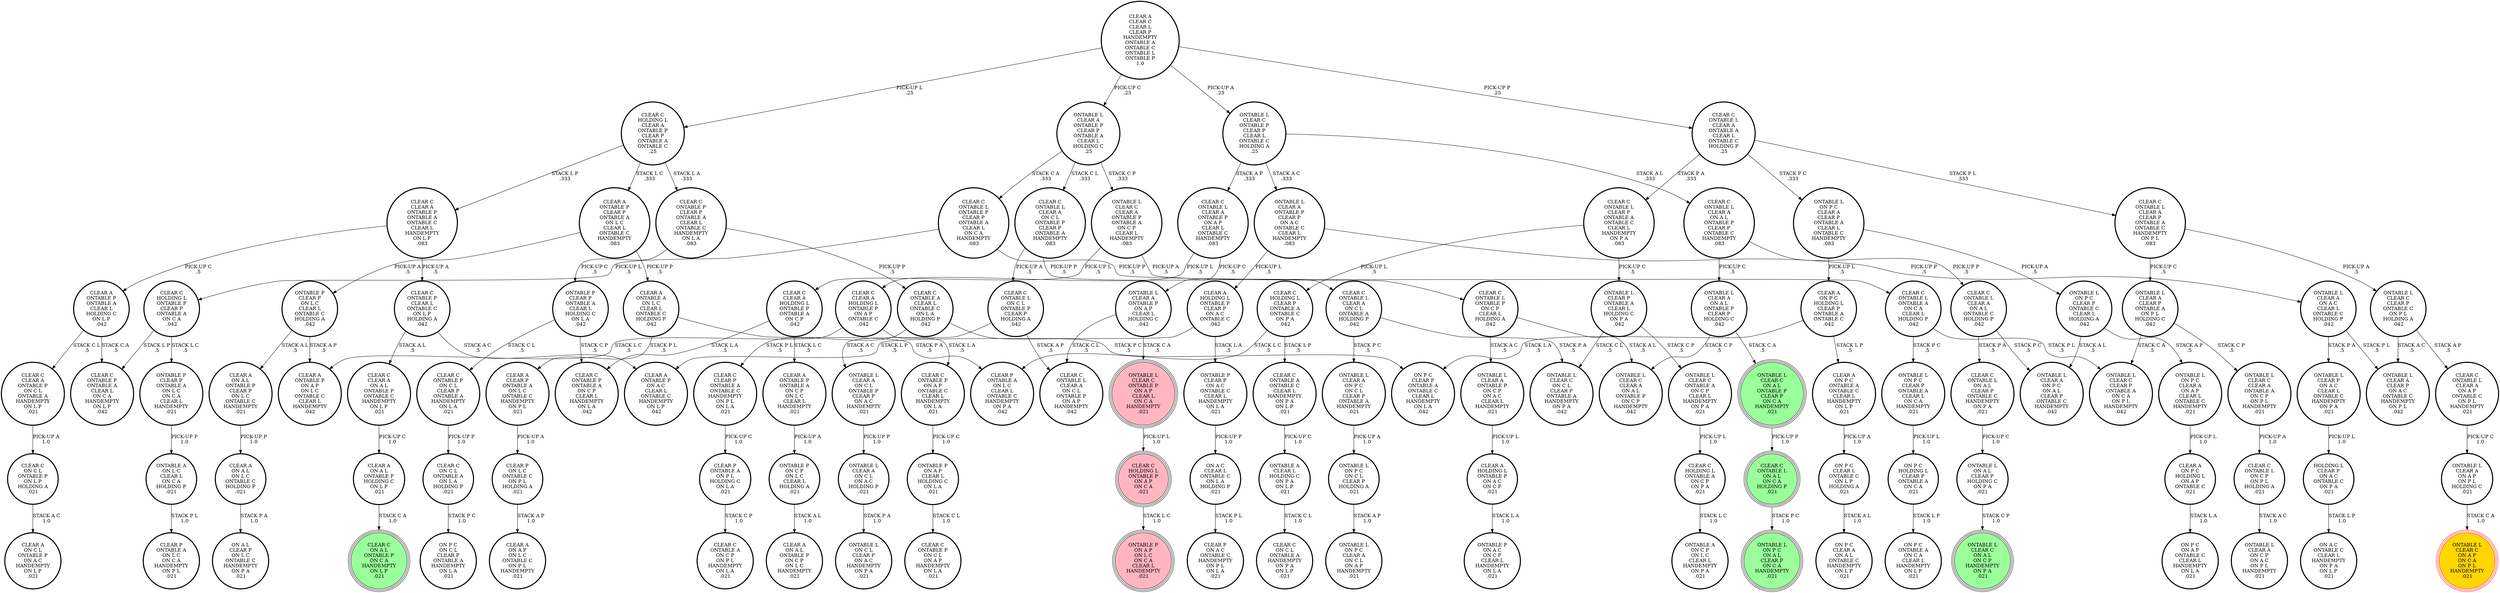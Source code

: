 digraph {
"CLEAR C\nCLEAR A\nONTABLE P\nONTABLE A\nONTABLE C\nCLEAR L\nHANDEMPTY\nON L P\n.083\n" -> "CLEAR A\nONTABLE P\nONTABLE A\nCLEAR L\nHOLDING C\nON L P\n.042\n"[label="PICK-UP C\n.5\n"];
"CLEAR C\nCLEAR A\nONTABLE P\nONTABLE A\nONTABLE C\nCLEAR L\nHANDEMPTY\nON L P\n.083\n" -> "CLEAR C\nONTABLE P\nCLEAR L\nONTABLE C\nON L P\nHOLDING A\n.042\n"[label="PICK-UP A\n.5\n"];
"ONTABLE L\nON P C\nCLEAR A\nCLEAR P\nONTABLE A\nCLEAR L\nONTABLE C\nHANDEMPTY\n.083\n" -> "ONTABLE L\nON P C\nCLEAR P\nONTABLE C\nCLEAR L\nHOLDING A\n.042\n"[label="PICK-UP A\n.5\n"];
"ONTABLE L\nON P C\nCLEAR A\nCLEAR P\nONTABLE A\nCLEAR L\nONTABLE C\nHANDEMPTY\n.083\n" -> "CLEAR A\nON P C\nHOLDING L\nCLEAR P\nONTABLE A\nONTABLE C\n.042\n"[label="PICK-UP L\n.5\n"];
"ONTABLE L\nCLEAR A\nON C L\nONTABLE P\nCLEAR P\nON A C\nHANDEMPTY\n.021\n" -> "ONTABLE L\nCLEAR A\nON C L\nON A C\nHOLDING P\n.021\n"[label="PICK-UP P\n1.0\n"];
"CLEAR A\nON A L\nON L C\nONTABLE C\nHOLDING P\n.021\n" -> "ON A L\nCLEAR P\nON L C\nONTABLE C\nHANDEMPTY\nON P A\n.021\n"[label="STACK P A\n1.0\n"];
"CLEAR C\nONTABLE L\nCLEAR P\nONTABLE A\nONTABLE C\nCLEAR L\nHANDEMPTY\nON P A\n.083\n" -> "ONTABLE L\nCLEAR P\nONTABLE A\nCLEAR L\nHOLDING C\nON P A\n.042\n"[label="PICK-UP C\n.5\n"];
"CLEAR C\nONTABLE L\nCLEAR P\nONTABLE A\nONTABLE C\nCLEAR L\nHANDEMPTY\nON P A\n.083\n" -> "CLEAR C\nHOLDING L\nCLEAR P\nONTABLE A\nONTABLE C\nON P A\n.042\n"[label="PICK-UP L\n.5\n"];
"ON P C\nCLEAR L\nONTABLE C\nON L P\nHOLDING A\n.021\n" -> "ON P C\nCLEAR A\nON A L\nONTABLE C\nHANDEMPTY\nON L P\n.021\n"[label="STACK A L\n1.0\n"];
"ONTABLE L\nCLEAR C\nON A L\nONTABLE P\nCLEAR P\nON C A\nHANDEMPTY\n.021\n" -> "CLEAR C\nONTABLE L\nON A L\nON C A\nHOLDING P\n.021\n"[label="PICK-UP P\n1.0\n"];
"ONTABLE L\nCLEAR C\nCLEAR P\nONTABLE C\nON P L\nHOLDING A\n.042\n" -> "ONTABLE L\nCLEAR A\nCLEAR P\nON A C\nONTABLE C\nHANDEMPTY\nON P L\n.042\n"[label="STACK A C\n.5\n"];
"ONTABLE L\nCLEAR C\nCLEAR P\nONTABLE C\nON P L\nHOLDING A\n.042\n" -> "CLEAR C\nONTABLE L\nCLEAR A\nON A P\nONTABLE C\nON P L\nHANDEMPTY\n.021\n"[label="STACK A P\n.5\n"];
"ONTABLE L\nCLEAR A\nONTABLE P\nCLEAR P\nON A C\nONTABLE C\nCLEAR L\nHANDEMPTY\n.083\n" -> "CLEAR A\nHOLDING L\nONTABLE P\nCLEAR P\nON A C\nONTABLE C\n.042\n"[label="PICK-UP L\n.5\n"];
"ONTABLE L\nCLEAR A\nONTABLE P\nCLEAR P\nON A C\nONTABLE C\nCLEAR L\nHANDEMPTY\n.083\n" -> "ONTABLE L\nCLEAR A\nON A C\nCLEAR L\nONTABLE C\nHOLDING P\n.042\n"[label="PICK-UP P\n.5\n"];
"ONTABLE A\nCLEAR L\nHOLDING C\nON P A\nON L P\n.021\n" -> "CLEAR C\nON C L\nONTABLE A\nHANDEMPTY\nON P A\nON L P\n.021\n"[label="STACK C L\n1.0\n"];
"ONTABLE L\nON P C\nCLEAR P\nONTABLE C\nCLEAR L\nHOLDING A\n.042\n" -> "ONTABLE L\nCLEAR A\nON P C\nON A L\nCLEAR P\nONTABLE C\nHANDEMPTY\n.042\n"[label="STACK A L\n.5\n"];
"ONTABLE L\nON P C\nCLEAR P\nONTABLE C\nCLEAR L\nHOLDING A\n.042\n" -> "ONTABLE L\nON P C\nCLEAR A\nON A P\nCLEAR L\nONTABLE C\nHANDEMPTY\n.021\n"[label="STACK A P\n.5\n"];
"CLEAR C\nON C L\nONTABLE P\nON L P\nHOLDING A\n.021\n" -> "CLEAR A\nON C L\nONTABLE P\nON A C\nHANDEMPTY\nON L P\n.021\n"[label="STACK A C\n1.0\n"];
"CLEAR C\nHOLDING L\nCLEAR A\nONTABLE P\nCLEAR P\nONTABLE A\nONTABLE C\n.25\n" -> "CLEAR A\nONTABLE P\nCLEAR P\nONTABLE A\nON L C\nCLEAR L\nONTABLE C\nHANDEMPTY\n.083\n"[label="STACK L C\n.333\n"];
"CLEAR C\nHOLDING L\nCLEAR A\nONTABLE P\nCLEAR P\nONTABLE A\nONTABLE C\n.25\n" -> "CLEAR C\nCLEAR A\nONTABLE P\nONTABLE A\nONTABLE C\nCLEAR L\nHANDEMPTY\nON L P\n.083\n"[label="STACK L P\n.333\n"];
"CLEAR C\nHOLDING L\nCLEAR A\nONTABLE P\nCLEAR P\nONTABLE A\nONTABLE C\n.25\n" -> "CLEAR C\nONTABLE P\nCLEAR P\nONTABLE A\nCLEAR L\nONTABLE C\nHANDEMPTY\nON L A\n.083\n"[label="STACK L A\n.333\n"];
"CLEAR C\nHOLDING L\nONTABLE P\nON A P\nON C A\n.021\n" -> "ONTABLE P\nON A P\nON L C\nON C A\nCLEAR L\nHANDEMPTY\n.021\n"[label="STACK L C\n1.0\n"];
"CLEAR P\nON L C\nONTABLE C\nON P L\nHOLDING A\n.021\n" -> "CLEAR A\nON A P\nON L C\nONTABLE C\nON P L\nHANDEMPTY\n.021\n"[label="STACK A P\n1.0\n"];
"CLEAR C\nONTABLE L\nCLEAR A\nON A L\nONTABLE C\nHOLDING P\n.042\n" -> "ONTABLE L\nCLEAR A\nON P C\nON A L\nCLEAR P\nONTABLE C\nHANDEMPTY\n.042\n"[label="STACK P C\n.5\n"];
"CLEAR C\nONTABLE L\nCLEAR A\nON A L\nONTABLE C\nHOLDING P\n.042\n" -> "CLEAR C\nONTABLE L\nON A L\nCLEAR P\nONTABLE C\nHANDEMPTY\nON P A\n.021\n"[label="STACK P A\n.5\n"];
"CLEAR C\nONTABLE L\nCLEAR A\nON A L\nONTABLE P\nCLEAR P\nONTABLE C\nHANDEMPTY\n.083\n" -> "ONTABLE L\nCLEAR A\nON A L\nONTABLE P\nCLEAR P\nHOLDING C\n.042\n"[label="PICK-UP C\n.5\n"];
"CLEAR C\nONTABLE L\nCLEAR A\nON A L\nONTABLE P\nCLEAR P\nONTABLE C\nHANDEMPTY\n.083\n" -> "CLEAR C\nONTABLE L\nCLEAR A\nON A L\nONTABLE C\nHOLDING P\n.042\n"[label="PICK-UP P\n.5\n"];
"CLEAR C\nHOLDING L\nONTABLE P\nCLEAR P\nONTABLE A\nON C A\n.042\n" -> "CLEAR C\nONTABLE P\nONTABLE A\nCLEAR L\nON C A\nHANDEMPTY\nON L P\n.042\n"[label="STACK L P\n.5\n"];
"CLEAR C\nHOLDING L\nONTABLE P\nCLEAR P\nONTABLE A\nON C A\n.042\n" -> "ONTABLE P\nCLEAR P\nONTABLE A\nON L C\nON C A\nCLEAR L\nHANDEMPTY\n.021\n"[label="STACK L C\n.5\n"];
"ONTABLE L\nON A L\nCLEAR P\nHOLDING C\nON P A\n.021\n" -> "ONTABLE L\nCLEAR C\nON A L\nON C P\nHANDEMPTY\nON P A\n.021\n"[label="STACK C P\n1.0\n"];
"CLEAR A\nCLEAR C\nCLEAR L\nCLEAR P\nHANDEMPTY\nONTABLE A\nONTABLE C\nONTABLE L\nONTABLE P\n1.0\n" -> "ONTABLE L\nCLEAR A\nONTABLE P\nCLEAR P\nONTABLE A\nCLEAR L\nHOLDING C\n.25\n"[label="PICK-UP C\n.25\n"];
"CLEAR A\nCLEAR C\nCLEAR L\nCLEAR P\nHANDEMPTY\nONTABLE A\nONTABLE C\nONTABLE L\nONTABLE P\n1.0\n" -> "CLEAR C\nHOLDING L\nCLEAR A\nONTABLE P\nCLEAR P\nONTABLE A\nONTABLE C\n.25\n"[label="PICK-UP L\n.25\n"];
"CLEAR A\nCLEAR C\nCLEAR L\nCLEAR P\nHANDEMPTY\nONTABLE A\nONTABLE C\nONTABLE L\nONTABLE P\n1.0\n" -> "ONTABLE L\nCLEAR C\nONTABLE P\nCLEAR P\nCLEAR L\nONTABLE C\nHOLDING A\n.25\n"[label="PICK-UP A\n.25\n"];
"CLEAR A\nCLEAR C\nCLEAR L\nCLEAR P\nHANDEMPTY\nONTABLE A\nONTABLE C\nONTABLE L\nONTABLE P\n1.0\n" -> "CLEAR C\nONTABLE L\nCLEAR A\nONTABLE A\nCLEAR L\nONTABLE C\nHOLDING P\n.25\n"[label="PICK-UP P\n.25\n"];
"CLEAR A\nONTABLE A\nON L C\nCLEAR L\nONTABLE C\nHOLDING P\n.042\n" -> "CLEAR P\nONTABLE A\nON L C\nCLEAR L\nONTABLE C\nHANDEMPTY\nON P A\n.042\n"[label="STACK P A\n.5\n"];
"CLEAR A\nONTABLE A\nON L C\nCLEAR L\nONTABLE C\nHOLDING P\n.042\n" -> "CLEAR A\nCLEAR P\nONTABLE A\nON L C\nONTABLE C\nHANDEMPTY\nON P L\n.021\n"[label="STACK P L\n.5\n"];
"CLEAR C\nCLEAR A\nON A L\nONTABLE P\nONTABLE C\nHANDEMPTY\nON L P\n.021\n" -> "CLEAR A\nON A L\nONTABLE P\nHOLDING C\nON L P\n.021\n"[label="PICK-UP C\n1.0\n"];
"ON A C\nCLEAR L\nONTABLE C\nON L A\nHOLDING P\n.021\n" -> "CLEAR P\nON A C\nONTABLE C\nHANDEMPTY\nON P L\nON L A\n.021\n"[label="STACK P L\n1.0\n"];
"ONTABLE L\nCLEAR C\nONTABLE A\nON C P\nCLEAR L\nHANDEMPTY\nON P A\n.021\n" -> "CLEAR C\nHOLDING L\nONTABLE A\nON C P\nON P A\n.021\n"[label="PICK-UP L\n1.0\n"];
"ONTABLE L\nCLEAR P\nONTABLE A\nCLEAR L\nHOLDING C\nON P A\n.042\n" -> "ONTABLE L\nCLEAR C\nON C L\nCLEAR P\nONTABLE A\nHANDEMPTY\nON P A\n.042\n"[label="STACK C L\n.5\n"];
"ONTABLE L\nCLEAR P\nONTABLE A\nCLEAR L\nHOLDING C\nON P A\n.042\n" -> "ONTABLE L\nCLEAR C\nONTABLE A\nON C P\nCLEAR L\nHANDEMPTY\nON P A\n.021\n"[label="STACK C P\n.5\n"];
"CLEAR C\nCLEAR A\nONTABLE P\nON C L\nONTABLE A\nHANDEMPTY\nON L P\n.021\n" -> "CLEAR C\nON C L\nONTABLE P\nON L P\nHOLDING A\n.021\n"[label="PICK-UP A\n1.0\n"];
"ONTABLE L\nCLEAR A\nONTABLE P\nCLEAR P\nONTABLE A\nCLEAR L\nHOLDING C\n.25\n" -> "CLEAR C\nONTABLE L\nCLEAR A\nON C L\nONTABLE P\nCLEAR P\nONTABLE A\nHANDEMPTY\n.083\n"[label="STACK C L\n.333\n"];
"ONTABLE L\nCLEAR A\nONTABLE P\nCLEAR P\nONTABLE A\nCLEAR L\nHOLDING C\n.25\n" -> "CLEAR C\nONTABLE L\nONTABLE P\nCLEAR P\nONTABLE A\nCLEAR L\nON C A\nHANDEMPTY\n.083\n"[label="STACK C A\n.333\n"];
"ONTABLE L\nCLEAR A\nONTABLE P\nCLEAR P\nONTABLE A\nCLEAR L\nHOLDING C\n.25\n" -> "ONTABLE L\nCLEAR C\nCLEAR A\nONTABLE P\nONTABLE A\nON C P\nCLEAR L\nHANDEMPTY\n.083\n"[label="STACK C P\n.333\n"];
"CLEAR A\nCLEAR P\nONTABLE A\nON L C\nONTABLE C\nHANDEMPTY\nON P L\n.021\n" -> "CLEAR P\nON L C\nONTABLE C\nON P L\nHOLDING A\n.021\n"[label="PICK-UP A\n1.0\n"];
"CLEAR C\nON C L\nONTABLE A\nON L A\nHOLDING P\n.021\n" -> "ON P C\nON C L\nCLEAR P\nONTABLE A\nHANDEMPTY\nON L A\n.021\n"[label="STACK P C\n1.0\n"];
"ONTABLE L\nCLEAR C\nCLEAR A\nONTABLE P\nONTABLE A\nON C P\nCLEAR L\nHANDEMPTY\n.083\n" -> "CLEAR C\nCLEAR A\nHOLDING L\nONTABLE P\nONTABLE A\nON C P\n.042\n"[label="PICK-UP L\n.5\n"];
"ONTABLE L\nCLEAR C\nCLEAR A\nONTABLE P\nONTABLE A\nON C P\nCLEAR L\nHANDEMPTY\n.083\n" -> "CLEAR C\nONTABLE L\nONTABLE P\nON C P\nCLEAR L\nHOLDING A\n.042\n"[label="PICK-UP A\n.5\n"];
"HOLDING L\nCLEAR P\nON A C\nONTABLE C\nON P A\n.021\n" -> "ON A C\nONTABLE C\nCLEAR L\nHANDEMPTY\nON P A\nON L P\n.021\n"[label="STACK L P\n1.0\n"];
"CLEAR A\nONTABLE P\nONTABLE A\nCLEAR L\nHOLDING C\nON L P\n.042\n" -> "CLEAR C\nCLEAR A\nONTABLE P\nON C L\nONTABLE A\nHANDEMPTY\nON L P\n.021\n"[label="STACK C L\n.5\n"];
"CLEAR A\nONTABLE P\nONTABLE A\nCLEAR L\nHOLDING C\nON L P\n.042\n" -> "CLEAR C\nONTABLE P\nONTABLE A\nCLEAR L\nON C A\nHANDEMPTY\nON L P\n.042\n"[label="STACK C A\n.5\n"];
"ONTABLE A\nON L C\nCLEAR L\nON C A\nHOLDING P\n.021\n" -> "CLEAR P\nONTABLE A\nON L C\nON C A\nHANDEMPTY\nON P L\n.021\n"[label="STACK P L\n1.0\n"];
"ONTABLE L\nON P C\nCLEAR P\nONTABLE A\nCLEAR L\nON C A\nHANDEMPTY\n.021\n" -> "ON P C\nHOLDING L\nCLEAR P\nONTABLE A\nON C A\n.021\n"[label="PICK-UP L\n1.0\n"];
"CLEAR C\nONTABLE P\nCLEAR L\nONTABLE C\nON L P\nHOLDING A\n.042\n" -> "CLEAR A\nONTABLE P\nON A C\nCLEAR L\nONTABLE C\nHANDEMPTY\nON L P\n.042\n"[label="STACK A C\n.5\n"];
"CLEAR C\nONTABLE P\nCLEAR L\nONTABLE C\nON L P\nHOLDING A\n.042\n" -> "CLEAR C\nCLEAR A\nON A L\nONTABLE P\nONTABLE C\nHANDEMPTY\nON L P\n.021\n"[label="STACK A L\n.5\n"];
"CLEAR C\nCLEAR A\nHOLDING L\nONTABLE P\nONTABLE A\nON C P\n.042\n" -> "CLEAR C\nONTABLE P\nONTABLE A\nON C P\nCLEAR L\nHANDEMPTY\nON L A\n.042\n"[label="STACK L A\n.5\n"];
"CLEAR C\nCLEAR A\nHOLDING L\nONTABLE P\nONTABLE A\nON C P\n.042\n" -> "CLEAR A\nONTABLE P\nONTABLE A\nON C P\nON L C\nCLEAR L\nHANDEMPTY\n.021\n"[label="STACK L C\n.5\n"];
"ONTABLE L\nCLEAR A\nONTABLE P\nON C P\nON A C\nCLEAR L\nHANDEMPTY\n.021\n" -> "CLEAR A\nHOLDING L\nONTABLE P\nON A C\nON C P\n.021\n"[label="PICK-UP L\n1.0\n"];
"CLEAR A\nON P C\nONTABLE A\nONTABLE C\nCLEAR L\nHANDEMPTY\nON L P\n.021\n" -> "ON P C\nCLEAR L\nONTABLE C\nON L P\nHOLDING A\n.021\n"[label="PICK-UP A\n1.0\n"];
"CLEAR C\nONTABLE P\nON A P\nONTABLE C\nCLEAR L\nHANDEMPTY\nON L A\n.021\n" -> "ONTABLE P\nON A P\nCLEAR L\nHOLDING C\nON L A\n.021\n"[label="PICK-UP C\n1.0\n"];
"ONTABLE L\nCLEAR A\nON A P\nON P L\nHOLDING C\n.021\n" -> "ONTABLE L\nCLEAR C\nON A P\nON C A\nON P L\nHANDEMPTY\n.021\n"[label="STACK C A\n1.0\n"];
"ONTABLE L\nCLEAR P\nON A C\nCLEAR L\nONTABLE C\nHANDEMPTY\nON P A\n.021\n" -> "HOLDING L\nCLEAR P\nON A C\nONTABLE C\nON P A\n.021\n"[label="PICK-UP L\n1.0\n"];
"ONTABLE L\nCLEAR A\nON A L\nONTABLE P\nCLEAR P\nHOLDING C\n.042\n" -> "ONTABLE L\nCLEAR C\nON A L\nONTABLE P\nCLEAR P\nON C A\nHANDEMPTY\n.021\n"[label="STACK C A\n.5\n"];
"ONTABLE L\nCLEAR A\nON A L\nONTABLE P\nCLEAR P\nHOLDING C\n.042\n" -> "ONTABLE L\nCLEAR C\nCLEAR A\nON A L\nONTABLE P\nON C P\nHANDEMPTY\n.042\n"[label="STACK C P\n.5\n"];
"ONTABLE L\nCLEAR C\nONTABLE P\nON A P\nCLEAR L\nON C A\nHANDEMPTY\n.021\n" -> "CLEAR C\nHOLDING L\nONTABLE P\nON A P\nON C A\n.021\n"[label="PICK-UP L\n1.0\n"];
"CLEAR A\nONTABLE P\nCLEAR P\nONTABLE A\nON L C\nCLEAR L\nONTABLE C\nHANDEMPTY\n.083\n" -> "ONTABLE P\nCLEAR P\nON L C\nCLEAR L\nONTABLE C\nHOLDING A\n.042\n"[label="PICK-UP A\n.5\n"];
"CLEAR A\nONTABLE P\nCLEAR P\nONTABLE A\nON L C\nCLEAR L\nONTABLE C\nHANDEMPTY\n.083\n" -> "CLEAR A\nONTABLE A\nON L C\nCLEAR L\nONTABLE C\nHOLDING P\n.042\n"[label="PICK-UP P\n.5\n"];
"ONTABLE L\nCLEAR C\nONTABLE P\nCLEAR P\nCLEAR L\nONTABLE C\nHOLDING A\n.25\n" -> "CLEAR C\nONTABLE L\nCLEAR A\nON A L\nONTABLE P\nCLEAR P\nONTABLE C\nHANDEMPTY\n.083\n"[label="STACK A L\n.333\n"];
"ONTABLE L\nCLEAR C\nONTABLE P\nCLEAR P\nCLEAR L\nONTABLE C\nHOLDING A\n.25\n" -> "CLEAR C\nONTABLE L\nCLEAR A\nONTABLE P\nON A P\nCLEAR L\nONTABLE C\nHANDEMPTY\n.083\n"[label="STACK A P\n.333\n"];
"ONTABLE L\nCLEAR C\nONTABLE P\nCLEAR P\nCLEAR L\nONTABLE C\nHOLDING A\n.25\n" -> "ONTABLE L\nCLEAR A\nONTABLE P\nCLEAR P\nON A C\nONTABLE C\nCLEAR L\nHANDEMPTY\n.083\n"[label="STACK A C\n.333\n"];
"CLEAR A\nON P C\nHOLDING L\nON A P\nONTABLE C\n.021\n" -> "ON P C\nON A P\nONTABLE C\nCLEAR L\nHANDEMPTY\nON L A\n.021\n"[label="STACK L A\n1.0\n"];
"CLEAR C\nONTABLE L\nON A L\nCLEAR P\nONTABLE C\nHANDEMPTY\nON P A\n.021\n" -> "ONTABLE L\nON A L\nCLEAR P\nHOLDING C\nON P A\n.021\n"[label="PICK-UP C\n1.0\n"];
"CLEAR C\nONTABLE L\nON C L\nONTABLE P\nCLEAR P\nHOLDING A\n.042\n" -> "ONTABLE L\nCLEAR A\nON C L\nONTABLE P\nCLEAR P\nON A C\nHANDEMPTY\n.021\n"[label="STACK A C\n.5\n"];
"CLEAR C\nONTABLE L\nON C L\nONTABLE P\nCLEAR P\nHOLDING A\n.042\n" -> "CLEAR C\nONTABLE L\nCLEAR A\nON C L\nONTABLE P\nON A P\nHANDEMPTY\n.042\n"[label="STACK A P\n.5\n"];
"CLEAR C\nONTABLE A\nCLEAR L\nONTABLE C\nON L A\nHOLDING P\n.042\n" -> "ON P C\nCLEAR P\nONTABLE A\nONTABLE C\nCLEAR L\nHANDEMPTY\nON L A\n.042\n"[label="STACK P C\n.5\n"];
"CLEAR C\nONTABLE A\nCLEAR L\nONTABLE C\nON L A\nHOLDING P\n.042\n" -> "CLEAR C\nCLEAR P\nONTABLE A\nONTABLE C\nHANDEMPTY\nON P L\nON L A\n.021\n"[label="STACK P L\n.5\n"];
"ONTABLE P\nON A P\nCLEAR L\nHOLDING C\nON L A\n.021\n" -> "CLEAR C\nONTABLE P\nON C L\nON A P\nHANDEMPTY\nON L A\n.021\n"[label="STACK C L\n1.0\n"];
"ONTABLE P\nCLEAR P\nONTABLE A\nON L C\nON C A\nCLEAR L\nHANDEMPTY\n.021\n" -> "ONTABLE A\nON L C\nCLEAR L\nON C A\nHOLDING P\n.021\n"[label="PICK-UP P\n1.0\n"];
"CLEAR C\nONTABLE L\nCLEAR A\nON A P\nONTABLE C\nON P L\nHANDEMPTY\n.021\n" -> "ONTABLE L\nCLEAR A\nON A P\nON P L\nHOLDING C\n.021\n"[label="PICK-UP C\n1.0\n"];
"CLEAR C\nONTABLE P\nCLEAR P\nONTABLE A\nCLEAR L\nONTABLE C\nHANDEMPTY\nON L A\n.083\n" -> "ONTABLE P\nCLEAR P\nONTABLE A\nCLEAR L\nHOLDING C\nON L A\n.042\n"[label="PICK-UP C\n.5\n"];
"CLEAR C\nONTABLE P\nCLEAR P\nONTABLE A\nCLEAR L\nONTABLE C\nHANDEMPTY\nON L A\n.083\n" -> "CLEAR C\nONTABLE A\nCLEAR L\nONTABLE C\nON L A\nHOLDING P\n.042\n"[label="PICK-UP P\n.5\n"];
"CLEAR C\nCLEAR P\nONTABLE A\nONTABLE C\nHANDEMPTY\nON P L\nON L A\n.021\n" -> "CLEAR P\nONTABLE A\nON P L\nHOLDING C\nON L A\n.021\n"[label="PICK-UP C\n1.0\n"];
"CLEAR C\nONTABLE L\nCLEAR A\nON C L\nONTABLE P\nCLEAR P\nONTABLE A\nHANDEMPTY\n.083\n" -> "CLEAR C\nONTABLE L\nON C L\nONTABLE P\nCLEAR P\nHOLDING A\n.042\n"[label="PICK-UP A\n.5\n"];
"CLEAR C\nONTABLE L\nCLEAR A\nON C L\nONTABLE P\nCLEAR P\nONTABLE A\nHANDEMPTY\n.083\n" -> "CLEAR C\nONTABLE L\nCLEAR A\nON C L\nONTABLE A\nHOLDING P\n.042\n"[label="PICK-UP P\n.5\n"];
"CLEAR C\nONTABLE L\nCLEAR A\nCLEAR P\nONTABLE A\nONTABLE C\nHANDEMPTY\nON P L\n.083\n" -> "ONTABLE L\nCLEAR A\nCLEAR P\nONTABLE A\nON P L\nHOLDING C\n.042\n"[label="PICK-UP C\n.5\n"];
"CLEAR C\nONTABLE L\nCLEAR A\nCLEAR P\nONTABLE A\nONTABLE C\nHANDEMPTY\nON P L\n.083\n" -> "ONTABLE L\nCLEAR C\nCLEAR P\nONTABLE C\nON P L\nHOLDING A\n.042\n"[label="PICK-UP A\n.5\n"];
"CLEAR C\nONTABLE P\nON C L\nCLEAR P\nONTABLE A\nHANDEMPTY\nON L A\n.021\n" -> "CLEAR C\nON C L\nONTABLE A\nON L A\nHOLDING P\n.021\n"[label="PICK-UP P\n1.0\n"];
"CLEAR A\nHOLDING L\nONTABLE P\nON A C\nON C P\n.021\n" -> "ONTABLE P\nON A C\nON C P\nCLEAR L\nHANDEMPTY\nON L A\n.021\n"[label="STACK L A\n1.0\n"];
"CLEAR A\nONTABLE P\nONTABLE A\nON C P\nON L C\nCLEAR L\nHANDEMPTY\n.021\n" -> "ONTABLE P\nON C P\nON L C\nCLEAR L\nHOLDING A\n.021\n"[label="PICK-UP A\n1.0\n"];
"ONTABLE P\nON C P\nON L C\nCLEAR L\nHOLDING A\n.021\n" -> "CLEAR A\nON A L\nONTABLE P\nON C P\nON L C\nHANDEMPTY\n.021\n"[label="STACK A L\n1.0\n"];
"CLEAR C\nHOLDING L\nONTABLE A\nON C P\nON P A\n.021\n" -> "ONTABLE A\nON C P\nON L C\nCLEAR L\nHANDEMPTY\nON P A\n.021\n"[label="STACK L C\n1.0\n"];
"CLEAR C\nONTABLE L\nON C P\nON P L\nHOLDING A\n.021\n" -> "ONTABLE L\nCLEAR A\nON C P\nON A C\nON P L\nHANDEMPTY\n.021\n"[label="STACK A C\n1.0\n"];
"ONTABLE L\nCLEAR A\nON A C\nCLEAR L\nONTABLE C\nHOLDING P\n.042\n" -> "ONTABLE L\nCLEAR P\nON A C\nCLEAR L\nONTABLE C\nHANDEMPTY\nON P A\n.021\n"[label="STACK P A\n.5\n"];
"ONTABLE L\nCLEAR A\nON A C\nCLEAR L\nONTABLE C\nHOLDING P\n.042\n" -> "ONTABLE L\nCLEAR A\nCLEAR P\nON A C\nONTABLE C\nHANDEMPTY\nON P L\n.042\n"[label="STACK P L\n.5\n"];
"CLEAR C\nONTABLE L\nCLEAR A\nONTABLE A\nCLEAR L\nONTABLE C\nHOLDING P\n.25\n" -> "CLEAR C\nONTABLE L\nCLEAR P\nONTABLE A\nONTABLE C\nCLEAR L\nHANDEMPTY\nON P A\n.083\n"[label="STACK P A\n.333\n"];
"CLEAR C\nONTABLE L\nCLEAR A\nONTABLE A\nCLEAR L\nONTABLE C\nHOLDING P\n.25\n" -> "CLEAR C\nONTABLE L\nCLEAR A\nCLEAR P\nONTABLE A\nONTABLE C\nHANDEMPTY\nON P L\n.083\n"[label="STACK P L\n.333\n"];
"CLEAR C\nONTABLE L\nCLEAR A\nONTABLE A\nCLEAR L\nONTABLE C\nHOLDING P\n.25\n" -> "ONTABLE L\nON P C\nCLEAR A\nCLEAR P\nONTABLE A\nCLEAR L\nONTABLE C\nHANDEMPTY\n.083\n"[label="STACK P C\n.333\n"];
"CLEAR C\nONTABLE L\nONTABLE A\nON C A\nCLEAR L\nHOLDING P\n.042\n" -> "ONTABLE L\nON P C\nCLEAR P\nONTABLE A\nCLEAR L\nON C A\nHANDEMPTY\n.021\n"[label="STACK P C\n.5\n"];
"CLEAR C\nONTABLE L\nONTABLE A\nON C A\nCLEAR L\nHOLDING P\n.042\n" -> "ONTABLE L\nCLEAR C\nCLEAR P\nONTABLE A\nON C A\nON P L\nHANDEMPTY\n.042\n"[label="STACK P L\n.5\n"];
"CLEAR A\nON A L\nONTABLE P\nHOLDING C\nON L P\n.021\n" -> "CLEAR C\nON A L\nONTABLE P\nON C A\nHANDEMPTY\nON L P\n.021\n"[label="STACK C A\n1.0\n"];
"ONTABLE L\nCLEAR C\nCLEAR A\nONTABLE A\nON C P\nON P L\nHANDEMPTY\n.021\n" -> "CLEAR C\nONTABLE L\nON C P\nON P L\nHOLDING A\n.021\n"[label="PICK-UP A\n1.0\n"];
"ONTABLE L\nCLEAR A\nONTABLE P\nON A P\nCLEAR L\nHOLDING C\n.042\n" -> "CLEAR C\nONTABLE L\nCLEAR A\nON C L\nONTABLE P\nON A P\nHANDEMPTY\n.042\n"[label="STACK C L\n.5\n"];
"ONTABLE L\nCLEAR A\nONTABLE P\nON A P\nCLEAR L\nHOLDING C\n.042\n" -> "ONTABLE L\nCLEAR C\nONTABLE P\nON A P\nCLEAR L\nON C A\nHANDEMPTY\n.021\n"[label="STACK C A\n.5\n"];
"CLEAR C\nHOLDING L\nCLEAR P\nONTABLE A\nONTABLE C\nON P A\n.042\n" -> "CLEAR P\nONTABLE A\nON L C\nCLEAR L\nONTABLE C\nHANDEMPTY\nON P A\n.042\n"[label="STACK L C\n.5\n"];
"CLEAR C\nHOLDING L\nCLEAR P\nONTABLE A\nONTABLE C\nON P A\n.042\n" -> "CLEAR C\nONTABLE A\nONTABLE C\nCLEAR L\nHANDEMPTY\nON P A\nON L P\n.021\n"[label="STACK L P\n.5\n"];
"ONTABLE L\nCLEAR A\nCLEAR P\nONTABLE A\nON P L\nHOLDING C\n.042\n" -> "ONTABLE L\nCLEAR C\nCLEAR A\nONTABLE A\nON C P\nON P L\nHANDEMPTY\n.021\n"[label="STACK C P\n.5\n"];
"ONTABLE L\nCLEAR A\nCLEAR P\nONTABLE A\nON P L\nHOLDING C\n.042\n" -> "ONTABLE L\nCLEAR C\nCLEAR P\nONTABLE A\nON C A\nON P L\nHANDEMPTY\n.042\n"[label="STACK C A\n.5\n"];
"CLEAR A\nON A L\nONTABLE P\nCLEAR P\nON L C\nONTABLE C\nHANDEMPTY\n.021\n" -> "CLEAR A\nON A L\nON L C\nONTABLE C\nHOLDING P\n.021\n"[label="PICK-UP P\n1.0\n"];
"ONTABLE L\nCLEAR A\nON P C\nON C L\nCLEAR P\nONTABLE A\nHANDEMPTY\n.021\n" -> "ONTABLE L\nON P C\nON C L\nCLEAR P\nHOLDING A\n.021\n"[label="PICK-UP A\n1.0\n"];
"CLEAR C\nONTABLE L\nCLEAR A\nON C L\nONTABLE A\nHOLDING P\n.042\n" -> "ONTABLE L\nCLEAR A\nON P C\nON C L\nCLEAR P\nONTABLE A\nHANDEMPTY\n.021\n"[label="STACK P C\n.5\n"];
"CLEAR C\nONTABLE L\nCLEAR A\nON C L\nONTABLE A\nHOLDING P\n.042\n" -> "ONTABLE L\nCLEAR C\nON C L\nCLEAR P\nONTABLE A\nHANDEMPTY\nON P A\n.042\n"[label="STACK P A\n.5\n"];
"CLEAR C\nONTABLE L\nONTABLE P\nCLEAR P\nONTABLE A\nCLEAR L\nON C A\nHANDEMPTY\n.083\n" -> "CLEAR C\nHOLDING L\nONTABLE P\nCLEAR P\nONTABLE A\nON C A\n.042\n"[label="PICK-UP L\n.5\n"];
"CLEAR C\nONTABLE L\nONTABLE P\nCLEAR P\nONTABLE A\nCLEAR L\nON C A\nHANDEMPTY\n.083\n" -> "CLEAR C\nONTABLE L\nONTABLE A\nON C A\nCLEAR L\nHOLDING P\n.042\n"[label="PICK-UP P\n.5\n"];
"ONTABLE P\nCLEAR P\nON L C\nCLEAR L\nONTABLE C\nHOLDING A\n.042\n" -> "CLEAR A\nONTABLE P\nON A P\nON L C\nONTABLE C\nCLEAR L\nHANDEMPTY\n.042\n"[label="STACK A P\n.5\n"];
"ONTABLE P\nCLEAR P\nON L C\nCLEAR L\nONTABLE C\nHOLDING A\n.042\n" -> "CLEAR A\nON A L\nONTABLE P\nCLEAR P\nON L C\nONTABLE C\nHANDEMPTY\n.021\n"[label="STACK A L\n.5\n"];
"ONTABLE L\nON P C\nCLEAR A\nON A P\nCLEAR L\nONTABLE C\nHANDEMPTY\n.021\n" -> "CLEAR A\nON P C\nHOLDING L\nON A P\nONTABLE C\n.021\n"[label="PICK-UP L\n1.0\n"];
"CLEAR C\nONTABLE L\nCLEAR A\nONTABLE P\nON A P\nCLEAR L\nONTABLE C\nHANDEMPTY\n.083\n" -> "CLEAR C\nCLEAR A\nHOLDING L\nONTABLE P\nON A P\nONTABLE C\n.042\n"[label="PICK-UP L\n.5\n"];
"CLEAR C\nONTABLE L\nCLEAR A\nONTABLE P\nON A P\nCLEAR L\nONTABLE C\nHANDEMPTY\n.083\n" -> "ONTABLE L\nCLEAR A\nONTABLE P\nON A P\nCLEAR L\nHOLDING C\n.042\n"[label="PICK-UP C\n.5\n"];
"ONTABLE P\nCLEAR P\nONTABLE A\nCLEAR L\nHOLDING C\nON L A\n.042\n" -> "CLEAR C\nONTABLE P\nON C L\nCLEAR P\nONTABLE A\nHANDEMPTY\nON L A\n.021\n"[label="STACK C L\n.5\n"];
"ONTABLE P\nCLEAR P\nONTABLE A\nCLEAR L\nHOLDING C\nON L A\n.042\n" -> "CLEAR C\nONTABLE P\nONTABLE A\nON C P\nCLEAR L\nHANDEMPTY\nON L A\n.042\n"[label="STACK C P\n.5\n"];
"ONTABLE L\nCLEAR A\nON C L\nON A C\nHOLDING P\n.021\n" -> "ONTABLE L\nON C L\nCLEAR P\nON A C\nHANDEMPTY\nON P A\n.021\n"[label="STACK P A\n1.0\n"];
"CLEAR P\nONTABLE A\nON P L\nHOLDING C\nON L A\n.021\n" -> "CLEAR C\nONTABLE A\nON C P\nON P L\nHANDEMPTY\nON L A\n.021\n"[label="STACK C P\n1.0\n"];
"CLEAR C\nONTABLE L\nON A L\nON C A\nHOLDING P\n.021\n" -> "ONTABLE L\nON P C\nON A L\nCLEAR P\nON C A\nHANDEMPTY\n.021\n"[label="STACK P C\n1.0\n"];
"CLEAR C\nONTABLE L\nONTABLE P\nON C P\nCLEAR L\nHOLDING A\n.042\n" -> "ONTABLE L\nCLEAR C\nCLEAR A\nON A L\nONTABLE P\nON C P\nHANDEMPTY\n.042\n"[label="STACK A L\n.5\n"];
"CLEAR C\nONTABLE L\nONTABLE P\nON C P\nCLEAR L\nHOLDING A\n.042\n" -> "ONTABLE L\nCLEAR A\nONTABLE P\nON C P\nON A C\nCLEAR L\nHANDEMPTY\n.021\n"[label="STACK A C\n.5\n"];
"ONTABLE L\nON P C\nON C L\nCLEAR P\nHOLDING A\n.021\n" -> "ONTABLE L\nON P C\nCLEAR A\nON C L\nON A P\nHANDEMPTY\n.021\n"[label="STACK A P\n1.0\n"];
"ON P C\nHOLDING L\nCLEAR P\nONTABLE A\nON C A\n.021\n" -> "ON P C\nONTABLE A\nON C A\nCLEAR L\nHANDEMPTY\nON L P\n.021\n"[label="STACK L P\n1.0\n"];
"CLEAR A\nHOLDING L\nONTABLE P\nCLEAR P\nON A C\nONTABLE C\n.042\n" -> "ONTABLE P\nCLEAR P\nON A C\nONTABLE C\nCLEAR L\nHANDEMPTY\nON L A\n.021\n"[label="STACK L A\n.5\n"];
"CLEAR A\nHOLDING L\nONTABLE P\nCLEAR P\nON A C\nONTABLE C\n.042\n" -> "CLEAR A\nONTABLE P\nON A C\nCLEAR L\nONTABLE C\nHANDEMPTY\nON L P\n.042\n"[label="STACK L P\n.5\n"];
"CLEAR C\nONTABLE A\nONTABLE C\nCLEAR L\nHANDEMPTY\nON P A\nON L P\n.021\n" -> "ONTABLE A\nCLEAR L\nHOLDING C\nON P A\nON L P\n.021\n"[label="PICK-UP C\n1.0\n"];
"CLEAR A\nON P C\nHOLDING L\nCLEAR P\nONTABLE A\nONTABLE C\n.042\n" -> "CLEAR A\nON P C\nONTABLE A\nONTABLE C\nCLEAR L\nHANDEMPTY\nON L P\n.021\n"[label="STACK L P\n.5\n"];
"CLEAR A\nON P C\nHOLDING L\nCLEAR P\nONTABLE A\nONTABLE C\n.042\n" -> "ON P C\nCLEAR P\nONTABLE A\nONTABLE C\nCLEAR L\nHANDEMPTY\nON L A\n.042\n"[label="STACK L A\n.5\n"];
"CLEAR C\nCLEAR A\nHOLDING L\nONTABLE P\nON A P\nONTABLE C\n.042\n" -> "CLEAR C\nONTABLE P\nON A P\nONTABLE C\nCLEAR L\nHANDEMPTY\nON L A\n.021\n"[label="STACK L A\n.5\n"];
"CLEAR C\nCLEAR A\nHOLDING L\nONTABLE P\nON A P\nONTABLE C\n.042\n" -> "CLEAR A\nONTABLE P\nON A P\nON L C\nONTABLE C\nCLEAR L\nHANDEMPTY\n.042\n"[label="STACK L C\n.5\n"];
"ONTABLE P\nCLEAR P\nON A C\nONTABLE C\nCLEAR L\nHANDEMPTY\nON L A\n.021\n" -> "ON A C\nCLEAR L\nONTABLE C\nON L A\nHOLDING P\n.021\n"[label="PICK-UP P\n1.0\n"];
"CLEAR A\nON A P\nON L C\nONTABLE C\nON P L\nHANDEMPTY\n.021\n" [shape=circle, penwidth=3];
"CLEAR C\nON C L\nONTABLE A\nHANDEMPTY\nON P A\nON L P\n.021\n" [shape=circle, penwidth=3];
"ONTABLE L\nCLEAR C\nCLEAR P\nONTABLE A\nON C A\nON P L\nHANDEMPTY\n.042\n" [shape=circle, penwidth=3];
"CLEAR P\nON A C\nONTABLE C\nHANDEMPTY\nON P L\nON L A\n.021\n" [shape=circle, penwidth=3];
"ONTABLE L\nCLEAR C\nON C L\nCLEAR P\nONTABLE A\nHANDEMPTY\nON P A\n.042\n" [shape=circle, penwidth=3];
"ON P C\nON A P\nONTABLE C\nCLEAR L\nHANDEMPTY\nON L A\n.021\n" [shape=circle, penwidth=3];
"ON A L\nCLEAR P\nON L C\nONTABLE C\nHANDEMPTY\nON P A\n.021\n" [shape=circle, penwidth=3];
"ONTABLE P\nON A P\nON L C\nON C A\nCLEAR L\nHANDEMPTY\n.021\n" [shape=circle, style=filled, fillcolor=lightpink, peripheries=3];
"CLEAR C\nONTABLE L\nCLEAR A\nON C L\nONTABLE P\nON A P\nHANDEMPTY\n.042\n" [shape=circle, penwidth=3];
"CLEAR C\nONTABLE A\nON C P\nON P L\nHANDEMPTY\nON L A\n.021\n" [shape=circle, penwidth=3];
"ONTABLE L\nON P C\nON A L\nCLEAR P\nON C A\nHANDEMPTY\n.021\n" [shape=circle, style=filled, fillcolor=palegreen1, peripheries=3];
"ONTABLE L\nON C L\nCLEAR P\nON A C\nHANDEMPTY\nON P A\n.021\n" [shape=circle, penwidth=3];
"ONTABLE L\nCLEAR C\nON A P\nON C A\nON P L\nHANDEMPTY\n.021\n" [shape=circle, style=filled color=red, fillcolor=gold, peripheries=3];
"CLEAR C\nONTABLE P\nON C L\nON A P\nHANDEMPTY\nON L A\n.021\n" [shape=circle, penwidth=3];
"ON P C\nCLEAR A\nON A L\nONTABLE C\nHANDEMPTY\nON L P\n.021\n" [shape=circle, penwidth=3];
"CLEAR C\nONTABLE P\nONTABLE A\nON C P\nCLEAR L\nHANDEMPTY\nON L A\n.042\n" [shape=circle, penwidth=3];
"CLEAR A\nONTABLE P\nON A P\nON L C\nONTABLE C\nCLEAR L\nHANDEMPTY\n.042\n" [shape=circle, penwidth=3];
"CLEAR P\nONTABLE A\nON L C\nCLEAR L\nONTABLE C\nHANDEMPTY\nON P A\n.042\n" [shape=circle, penwidth=3];
"ONTABLE L\nCLEAR C\nON A L\nON C P\nHANDEMPTY\nON P A\n.021\n" [shape=circle, style=filled, fillcolor=palegreen1, peripheries=3];
"ON P C\nONTABLE A\nON C A\nCLEAR L\nHANDEMPTY\nON L P\n.021\n" [shape=circle, penwidth=3];
"ONTABLE L\nON P C\nCLEAR A\nON C L\nON A P\nHANDEMPTY\n.021\n" [shape=circle, penwidth=3];
"ONTABLE A\nON C P\nON L C\nCLEAR L\nHANDEMPTY\nON P A\n.021\n" [shape=circle, penwidth=3];
"CLEAR P\nONTABLE A\nON L C\nON C A\nHANDEMPTY\nON P L\n.021\n" [shape=circle, penwidth=3];
"ONTABLE L\nCLEAR A\nON P C\nON A L\nCLEAR P\nONTABLE C\nHANDEMPTY\n.042\n" [shape=circle, penwidth=3];
"ONTABLE L\nCLEAR C\nCLEAR A\nON A L\nONTABLE P\nON C P\nHANDEMPTY\n.042\n" [shape=circle, penwidth=3];
"ON P C\nCLEAR P\nONTABLE A\nONTABLE C\nCLEAR L\nHANDEMPTY\nON L A\n.042\n" [shape=circle, penwidth=3];
"CLEAR A\nONTABLE P\nON A C\nCLEAR L\nONTABLE C\nHANDEMPTY\nON L P\n.042\n" [shape=circle, penwidth=3];
"ON A C\nONTABLE C\nCLEAR L\nHANDEMPTY\nON P A\nON L P\n.021\n" [shape=circle, penwidth=3];
"CLEAR A\nON A L\nONTABLE P\nON C P\nON L C\nHANDEMPTY\n.021\n" [shape=circle, penwidth=3];
"CLEAR A\nON C L\nONTABLE P\nON A C\nHANDEMPTY\nON L P\n.021\n" [shape=circle, penwidth=3];
"ONTABLE P\nON A C\nON C P\nCLEAR L\nHANDEMPTY\nON L A\n.021\n" [shape=circle, penwidth=3];
"CLEAR C\nON A L\nONTABLE P\nON C A\nHANDEMPTY\nON L P\n.021\n" [shape=circle, style=filled, fillcolor=palegreen1, peripheries=3];
"ON P C\nON C L\nCLEAR P\nONTABLE A\nHANDEMPTY\nON L A\n.021\n" [shape=circle, penwidth=3];
"ONTABLE L\nCLEAR A\nON C P\nON A C\nON P L\nHANDEMPTY\n.021\n" [shape=circle, penwidth=3];
"ONTABLE L\nCLEAR A\nCLEAR P\nON A C\nONTABLE C\nHANDEMPTY\nON P L\n.042\n" [shape=circle, penwidth=3];
"CLEAR C\nONTABLE P\nONTABLE A\nCLEAR L\nON C A\nHANDEMPTY\nON L P\n.042\n" [shape=circle, penwidth=3];
"CLEAR A\nON A P\nON L C\nONTABLE C\nON P L\nHANDEMPTY\n.021\n" [shape=circle, penwidth=3];
"CLEAR C\nONTABLE L\nCLEAR P\nONTABLE A\nONTABLE C\nCLEAR L\nHANDEMPTY\nON P A\n.083\n" [shape=circle, penwidth=3];
"CLEAR A\nON P C\nHOLDING L\nCLEAR P\nONTABLE A\nONTABLE C\n.042\n" [shape=circle, penwidth=3];
"CLEAR C\nONTABLE L\nON C L\nONTABLE P\nCLEAR P\nHOLDING A\n.042\n" [shape=circle, penwidth=3];
"CLEAR C\nONTABLE L\nCLEAR A\nONTABLE P\nON A P\nCLEAR L\nONTABLE C\nHANDEMPTY\n.083\n" [shape=circle, penwidth=3];
"ONTABLE L\nON A L\nCLEAR P\nHOLDING C\nON P A\n.021\n" [shape=circle, penwidth=3];
"ONTABLE L\nCLEAR C\nCLEAR P\nONTABLE C\nON P L\nHOLDING A\n.042\n" [shape=circle, penwidth=3];
"CLEAR C\nON C L\nONTABLE P\nON L P\nHOLDING A\n.021\n" [shape=circle, penwidth=3];
"ONTABLE L\nCLEAR C\nCLEAR A\nONTABLE A\nON C P\nON P L\nHANDEMPTY\n.021\n" [shape=circle, penwidth=3];
"ONTABLE A\nON L C\nCLEAR L\nON C A\nHOLDING P\n.021\n" [shape=circle, penwidth=3];
"ONTABLE L\nCLEAR P\nONTABLE A\nCLEAR L\nHOLDING C\nON P A\n.042\n" [shape=circle, penwidth=3];
"CLEAR C\nONTABLE L\nCLEAR A\nONTABLE A\nCLEAR L\nONTABLE C\nHOLDING P\n.25\n" [shape=circle, penwidth=3];
"ONTABLE L\nCLEAR A\nON C L\nON A C\nHOLDING P\n.021\n" [shape=circle, penwidth=3];
"CLEAR C\nON C L\nONTABLE A\nHANDEMPTY\nON P A\nON L P\n.021\n" [shape=circle, penwidth=3];
"ONTABLE L\nCLEAR C\nCLEAR P\nONTABLE A\nON C A\nON P L\nHANDEMPTY\n.042\n" [shape=circle, penwidth=3];
"CLEAR P\nON A C\nONTABLE C\nHANDEMPTY\nON P L\nON L A\n.021\n" [shape=circle, penwidth=3];
"ONTABLE L\nCLEAR C\nON C L\nCLEAR P\nONTABLE A\nHANDEMPTY\nON P A\n.042\n" [shape=circle, penwidth=3];
"CLEAR C\nONTABLE L\nCLEAR A\nON A P\nONTABLE C\nON P L\nHANDEMPTY\n.021\n" [shape=circle, penwidth=3];
"ON P C\nON A P\nONTABLE C\nCLEAR L\nHANDEMPTY\nON L A\n.021\n" [shape=circle, penwidth=3];
"CLEAR A\nON P C\nHOLDING L\nON A P\nONTABLE C\n.021\n" [shape=circle, penwidth=3];
"ONTABLE L\nCLEAR A\nON A P\nON P L\nHOLDING C\n.021\n" [shape=circle, penwidth=3];
"ON A L\nCLEAR P\nON L C\nONTABLE C\nHANDEMPTY\nON P A\n.021\n" [shape=circle, penwidth=3];
"ONTABLE L\nCLEAR A\nON A L\nONTABLE P\nCLEAR P\nHOLDING C\n.042\n" [shape=circle, penwidth=3];
"ONTABLE L\nON P C\nCLEAR P\nONTABLE A\nCLEAR L\nON C A\nHANDEMPTY\n.021\n" [shape=circle, penwidth=3];
"CLEAR C\nHOLDING L\nONTABLE P\nON A P\nON C A\n.021\n" [shape=circle, style=filled, fillcolor=lightpink, peripheries=3];
"ONTABLE A\nCLEAR L\nHOLDING C\nON P A\nON L P\n.021\n" [shape=circle, penwidth=3];
"CLEAR C\nONTABLE P\nCLEAR L\nONTABLE C\nON L P\nHOLDING A\n.042\n" [shape=circle, penwidth=3];
"ONTABLE L\nCLEAR C\nONTABLE A\nON C P\nCLEAR L\nHANDEMPTY\nON P A\n.021\n" [shape=circle, penwidth=3];
"ONTABLE P\nON A P\nON L C\nON C A\nCLEAR L\nHANDEMPTY\n.021\n" [shape=circle, style=filled, fillcolor=lightpink, peripheries=3];
"CLEAR C\nONTABLE L\nCLEAR A\nON C L\nONTABLE P\nON A P\nHANDEMPTY\n.042\n" [shape=circle, penwidth=3];
"ONTABLE L\nCLEAR P\nON A C\nCLEAR L\nONTABLE C\nHANDEMPTY\nON P A\n.021\n" [shape=circle, penwidth=3];
"CLEAR C\nONTABLE A\nON C P\nON P L\nHANDEMPTY\nON L A\n.021\n" [shape=circle, penwidth=3];
"CLEAR C\nONTABLE P\nON A P\nONTABLE C\nCLEAR L\nHANDEMPTY\nON L A\n.021\n" [shape=circle, penwidth=3];
"ONTABLE L\nON P C\nON A L\nCLEAR P\nON C A\nHANDEMPTY\n.021\n" [shape=circle, style=filled, fillcolor=palegreen1, peripheries=3];
"CLEAR C\nCLEAR A\nONTABLE P\nON C L\nONTABLE A\nHANDEMPTY\nON L P\n.021\n" [shape=circle, penwidth=3];
"ONTABLE L\nON C L\nCLEAR P\nON A C\nHANDEMPTY\nON P A\n.021\n" [shape=circle, penwidth=3];
"ONTABLE L\nCLEAR C\nON A P\nON C A\nON P L\nHANDEMPTY\n.021\n" [shape=circle, style=filled color=red, fillcolor=gold, peripheries=3];
"CLEAR C\nONTABLE L\nON A L\nCLEAR P\nONTABLE C\nHANDEMPTY\nON P A\n.021\n" [shape=circle, penwidth=3];
"CLEAR A\nHOLDING L\nONTABLE P\nON A C\nON C P\n.021\n" [shape=circle, penwidth=3];
"CLEAR P\nON L C\nONTABLE C\nON P L\nHOLDING A\n.021\n" [shape=circle, penwidth=3];
"CLEAR C\nONTABLE P\nON C L\nON A P\nHANDEMPTY\nON L A\n.021\n" [shape=circle, penwidth=3];
"ONTABLE L\nON P C\nON C L\nCLEAR P\nHOLDING A\n.021\n" [shape=circle, penwidth=3];
"CLEAR P\nONTABLE A\nON P L\nHOLDING C\nON L A\n.021\n" [shape=circle, penwidth=3];
"CLEAR C\nON C L\nONTABLE A\nON L A\nHOLDING P\n.021\n" [shape=circle, penwidth=3];
"CLEAR C\nCLEAR A\nHOLDING L\nONTABLE P\nON A P\nONTABLE C\n.042\n" [shape=circle, penwidth=3];
"ONTABLE P\nCLEAR P\nONTABLE A\nCLEAR L\nHOLDING C\nON L A\n.042\n" [shape=circle, penwidth=3];
"CLEAR C\nONTABLE L\nON A L\nON C A\nHOLDING P\n.021\n" [shape=circle, style=filled, fillcolor=palegreen1, peripheries=3];
"CLEAR C\nONTABLE L\nCLEAR A\nON A L\nONTABLE C\nHOLDING P\n.042\n" [shape=circle, penwidth=3];
"ON P C\nCLEAR A\nON A L\nONTABLE C\nHANDEMPTY\nON L P\n.021\n" [shape=circle, penwidth=3];
"ONTABLE L\nON P C\nCLEAR P\nONTABLE C\nCLEAR L\nHOLDING A\n.042\n" [shape=circle, penwidth=3];
"CLEAR C\nONTABLE P\nONTABLE A\nON C P\nCLEAR L\nHANDEMPTY\nON L A\n.042\n" [shape=circle, penwidth=3];
"CLEAR A\nONTABLE P\nCLEAR P\nONTABLE A\nON L C\nCLEAR L\nONTABLE C\nHANDEMPTY\n.083\n" [shape=circle, penwidth=3];
"CLEAR A\nONTABLE P\nON A P\nON L C\nONTABLE C\nCLEAR L\nHANDEMPTY\n.042\n" [shape=circle, penwidth=3];
"CLEAR A\nON A L\nONTABLE P\nCLEAR P\nON L C\nONTABLE C\nHANDEMPTY\n.021\n" [shape=circle, penwidth=3];
"CLEAR C\nONTABLE P\nON C L\nCLEAR P\nONTABLE A\nHANDEMPTY\nON L A\n.021\n" [shape=circle, penwidth=3];
"CLEAR C\nHOLDING L\nCLEAR A\nONTABLE P\nCLEAR P\nONTABLE A\nONTABLE C\n.25\n" [shape=circle, penwidth=3];
"ONTABLE P\nCLEAR P\nONTABLE A\nON L C\nON C A\nCLEAR L\nHANDEMPTY\n.021\n" [shape=circle, penwidth=3];
"CLEAR P\nONTABLE A\nON L C\nCLEAR L\nONTABLE C\nHANDEMPTY\nON P A\n.042\n" [shape=circle, penwidth=3];
"CLEAR A\nONTABLE A\nON L C\nCLEAR L\nONTABLE C\nHOLDING P\n.042\n" [shape=circle, penwidth=3];
"ONTABLE L\nCLEAR A\nON A C\nCLEAR L\nONTABLE C\nHOLDING P\n.042\n" [shape=circle, penwidth=3];
"ONTABLE L\nCLEAR C\nON A L\nON C P\nHANDEMPTY\nON P A\n.021\n" [shape=circle, style=filled, fillcolor=palegreen1, peripheries=3];
"ONTABLE P\nCLEAR P\nON A C\nONTABLE C\nCLEAR L\nHANDEMPTY\nON L A\n.021\n" [shape=circle, penwidth=3];
"ONTABLE L\nCLEAR A\nON C L\nONTABLE P\nCLEAR P\nON A C\nHANDEMPTY\n.021\n" [shape=circle, penwidth=3];
"CLEAR A\nON P C\nONTABLE A\nONTABLE C\nCLEAR L\nHANDEMPTY\nON L P\n.021\n" [shape=circle, penwidth=3];
"CLEAR C\nCLEAR A\nONTABLE P\nONTABLE A\nONTABLE C\nCLEAR L\nHANDEMPTY\nON L P\n.083\n" [shape=circle, penwidth=3];
"CLEAR C\nONTABLE L\nONTABLE P\nON C P\nCLEAR L\nHOLDING A\n.042\n" [shape=circle, penwidth=3];
"CLEAR A\nHOLDING L\nONTABLE P\nCLEAR P\nON A C\nONTABLE C\n.042\n" [shape=circle, penwidth=3];
"ON P C\nCLEAR L\nONTABLE C\nON L P\nHOLDING A\n.021\n" [shape=circle, penwidth=3];
"CLEAR C\nONTABLE P\nCLEAR P\nONTABLE A\nCLEAR L\nONTABLE C\nHANDEMPTY\nON L A\n.083\n" [shape=circle, penwidth=3];
"CLEAR C\nONTABLE L\nONTABLE P\nCLEAR P\nONTABLE A\nCLEAR L\nON C A\nHANDEMPTY\n.083\n" [shape=circle, penwidth=3];
"ON P C\nONTABLE A\nON C A\nCLEAR L\nHANDEMPTY\nON L P\n.021\n" [shape=circle, penwidth=3];
"ONTABLE L\nON P C\nCLEAR A\nON C L\nON A P\nHANDEMPTY\n.021\n" [shape=circle, penwidth=3];
"ONTABLE L\nCLEAR A\nON P C\nON C L\nCLEAR P\nONTABLE A\nHANDEMPTY\n.021\n" [shape=circle, penwidth=3];
"CLEAR C\nCLEAR P\nONTABLE A\nONTABLE C\nHANDEMPTY\nON P L\nON L A\n.021\n" [shape=circle, penwidth=3];
"ONTABLE P\nCLEAR P\nON L C\nCLEAR L\nONTABLE C\nHOLDING A\n.042\n" [shape=circle, penwidth=3];
"HOLDING L\nCLEAR P\nON A C\nONTABLE C\nON P A\n.021\n" [shape=circle, penwidth=3];
"CLEAR C\nONTABLE A\nONTABLE C\nCLEAR L\nHANDEMPTY\nON P A\nON L P\n.021\n" [shape=circle, penwidth=3];
"ONTABLE A\nON C P\nON L C\nCLEAR L\nHANDEMPTY\nON P A\n.021\n" [shape=circle, penwidth=3];
"CLEAR A\nCLEAR P\nONTABLE A\nON L C\nONTABLE C\nHANDEMPTY\nON P L\n.021\n" [shape=circle, penwidth=3];
"CLEAR A\nONTABLE P\nONTABLE A\nCLEAR L\nHOLDING C\nON L P\n.042\n" [shape=circle, penwidth=3];
"ONTABLE L\nCLEAR A\nCLEAR P\nONTABLE A\nON P L\nHOLDING C\n.042\n" [shape=circle, penwidth=3];
"CLEAR P\nONTABLE A\nON L C\nON C A\nHANDEMPTY\nON P L\n.021\n" [shape=circle, penwidth=3];
"CLEAR C\nONTABLE A\nCLEAR L\nONTABLE C\nON L A\nHOLDING P\n.042\n" [shape=circle, penwidth=3];
"ONTABLE L\nON P C\nCLEAR A\nON A P\nCLEAR L\nONTABLE C\nHANDEMPTY\n.021\n" [shape=circle, penwidth=3];
"ONTABLE L\nCLEAR A\nON P C\nON A L\nCLEAR P\nONTABLE C\nHANDEMPTY\n.042\n" [shape=circle, penwidth=3];
"ONTABLE L\nCLEAR A\nONTABLE P\nCLEAR P\nONTABLE A\nCLEAR L\nHOLDING C\n.25\n" [shape=circle, penwidth=3];
"ONTABLE L\nCLEAR C\nCLEAR A\nON A L\nONTABLE P\nON C P\nHANDEMPTY\n.042\n" [shape=circle, penwidth=3];
"ON P C\nCLEAR P\nONTABLE A\nONTABLE C\nCLEAR L\nHANDEMPTY\nON L A\n.042\n" [shape=circle, penwidth=3];
"CLEAR A\nONTABLE P\nON A C\nCLEAR L\nONTABLE C\nHANDEMPTY\nON L P\n.042\n" [shape=circle, penwidth=3];
"ON A C\nONTABLE C\nCLEAR L\nHANDEMPTY\nON P A\nON L P\n.021\n" [shape=circle, penwidth=3];
"CLEAR A\nON A L\nONTABLE P\nON C P\nON L C\nHANDEMPTY\n.021\n" [shape=circle, penwidth=3];
"CLEAR A\nON C L\nONTABLE P\nON A C\nHANDEMPTY\nON L P\n.021\n" [shape=circle, penwidth=3];
"ONTABLE P\nON A C\nON C P\nCLEAR L\nHANDEMPTY\nON L A\n.021\n" [shape=circle, penwidth=3];
"ONTABLE L\nCLEAR C\nON A L\nONTABLE P\nCLEAR P\nON C A\nHANDEMPTY\n.021\n" [shape=circle, style=filled, fillcolor=palegreen1, peripheries=3];
"ONTABLE P\nON A P\nCLEAR L\nHOLDING C\nON L A\n.021\n" [shape=circle, penwidth=3];
"CLEAR C\nON A L\nONTABLE P\nON C A\nHANDEMPTY\nON L P\n.021\n" [shape=circle, style=filled, fillcolor=palegreen1, peripheries=3];
"ONTABLE L\nCLEAR C\nONTABLE P\nON A P\nCLEAR L\nON C A\nHANDEMPTY\n.021\n" [shape=circle, style=filled, fillcolor=lightpink, peripheries=3];
"ON P C\nON C L\nCLEAR P\nONTABLE A\nHANDEMPTY\nON L A\n.021\n" [shape=circle, penwidth=3];
"CLEAR A\nONTABLE P\nONTABLE A\nON C P\nON L C\nCLEAR L\nHANDEMPTY\n.021\n" [shape=circle, penwidth=3];
"ONTABLE L\nCLEAR A\nONTABLE P\nON A P\nCLEAR L\nHOLDING C\n.042\n" [shape=circle, penwidth=3];
"ONTABLE L\nCLEAR A\nON C P\nON A C\nON P L\nHANDEMPTY\n.021\n" [shape=circle, penwidth=3];
"ONTABLE L\nCLEAR C\nONTABLE P\nCLEAR P\nCLEAR L\nONTABLE C\nHOLDING A\n.25\n" [shape=circle, penwidth=3];
"CLEAR C\nONTABLE L\nONTABLE A\nON C A\nCLEAR L\nHOLDING P\n.042\n" [shape=circle, penwidth=3];
"ON A C\nCLEAR L\nONTABLE C\nON L A\nHOLDING P\n.021\n" [shape=circle, penwidth=3];
"CLEAR C\nHOLDING L\nONTABLE P\nCLEAR P\nONTABLE A\nON C A\n.042\n" [shape=circle, penwidth=3];
"CLEAR C\nONTABLE L\nCLEAR A\nON C L\nONTABLE A\nHOLDING P\n.042\n" [shape=circle, penwidth=3];
"ONTABLE L\nCLEAR A\nCLEAR P\nON A C\nONTABLE C\nHANDEMPTY\nON P L\n.042\n" [shape=circle, penwidth=3];
"CLEAR C\nHOLDING L\nONTABLE A\nON C P\nON P A\n.021\n" [shape=circle, penwidth=3];
"CLEAR A\nON A L\nON L C\nONTABLE C\nHOLDING P\n.021\n" [shape=circle, penwidth=3];
"CLEAR C\nONTABLE L\nCLEAR A\nON C L\nONTABLE P\nCLEAR P\nONTABLE A\nHANDEMPTY\n.083\n" [shape=circle, penwidth=3];
"CLEAR A\nON A L\nONTABLE P\nHOLDING C\nON L P\n.021\n" [shape=circle, penwidth=3];
"ONTABLE L\nON P C\nCLEAR A\nCLEAR P\nONTABLE A\nCLEAR L\nONTABLE C\nHANDEMPTY\n.083\n" [shape=circle, penwidth=3];
"CLEAR C\nONTABLE P\nONTABLE A\nCLEAR L\nON C A\nHANDEMPTY\nON L P\n.042\n" [shape=circle, penwidth=3];
"CLEAR A\nCLEAR C\nCLEAR L\nCLEAR P\nHANDEMPTY\nONTABLE A\nONTABLE C\nONTABLE L\nONTABLE P\n1.0\n" [shape=circle, penwidth=3];
"ONTABLE L\nCLEAR A\nONTABLE P\nCLEAR P\nON A C\nONTABLE C\nCLEAR L\nHANDEMPTY\n.083\n" [shape=circle, penwidth=3];
"ON P C\nHOLDING L\nCLEAR P\nONTABLE A\nON C A\n.021\n" [shape=circle, penwidth=3];
"CLEAR C\nCLEAR A\nHOLDING L\nONTABLE P\nONTABLE A\nON C P\n.042\n" [shape=circle, penwidth=3];
"CLEAR C\nONTABLE L\nCLEAR A\nON A L\nONTABLE P\nCLEAR P\nONTABLE C\nHANDEMPTY\n.083\n" [shape=circle, penwidth=3];
"CLEAR C\nONTABLE L\nCLEAR A\nCLEAR P\nONTABLE A\nONTABLE C\nHANDEMPTY\nON P L\n.083\n" [shape=circle, penwidth=3];
"CLEAR C\nHOLDING L\nCLEAR P\nONTABLE A\nONTABLE C\nON P A\n.042\n" [shape=circle, penwidth=3];
"CLEAR C\nCLEAR A\nON A L\nONTABLE P\nONTABLE C\nHANDEMPTY\nON L P\n.021\n" [shape=circle, penwidth=3];
"ONTABLE P\nON C P\nON L C\nCLEAR L\nHOLDING A\n.021\n" [shape=circle, penwidth=3];
"ONTABLE L\nCLEAR A\nONTABLE P\nON C P\nON A C\nCLEAR L\nHANDEMPTY\n.021\n" [shape=circle, penwidth=3];
"CLEAR C\nONTABLE L\nON C P\nON P L\nHOLDING A\n.021\n" [shape=circle, penwidth=3];
"ONTABLE L\nCLEAR C\nCLEAR A\nONTABLE P\nONTABLE A\nON C P\nCLEAR L\nHANDEMPTY\n.083\n" [shape=circle, penwidth=3];
}

